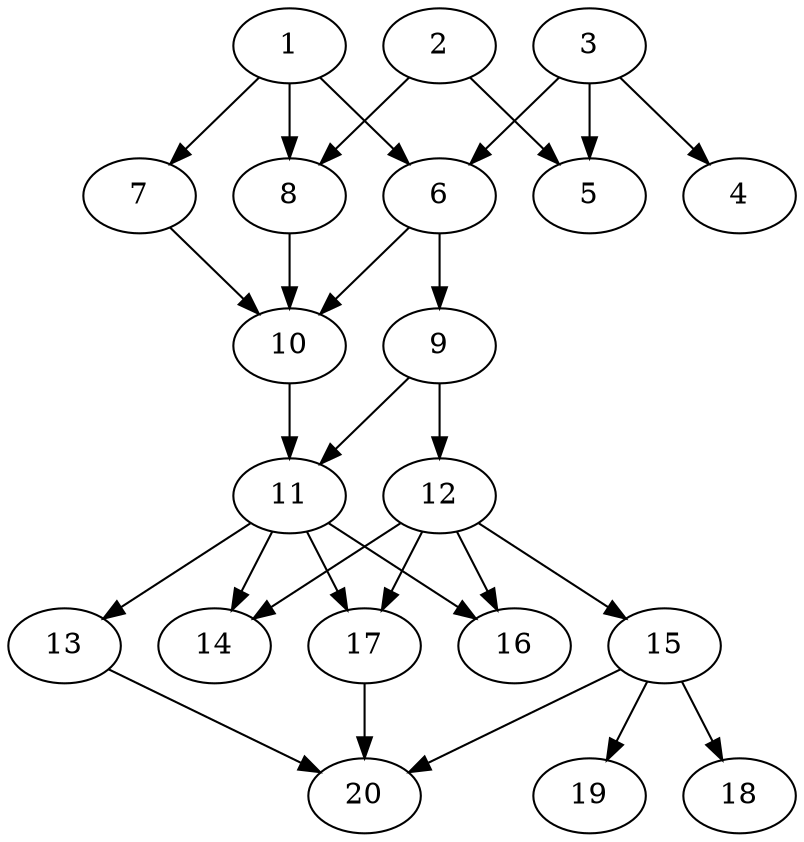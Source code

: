 // DAG automatically generated by daggen at Tue Jul 23 14:27:02 2019
// ./daggen --dot -n 20 --ccr 0.4 --fat 0.5 --regular 0.5 --density 0.7 --mindata 5242880 --maxdata 52428800 
digraph G {
  1 [size="85201920", alpha="0.06", expect_size="34080768"] 
  1 -> 6 [size ="34080768"]
  1 -> 7 [size ="34080768"]
  1 -> 8 [size ="34080768"]
  2 [size="65827840", alpha="0.16", expect_size="26331136"] 
  2 -> 5 [size ="26331136"]
  2 -> 8 [size ="26331136"]
  3 [size="58365440", alpha="0.10", expect_size="23346176"] 
  3 -> 4 [size ="23346176"]
  3 -> 5 [size ="23346176"]
  3 -> 6 [size ="23346176"]
  4 [size="44544000", alpha="0.08", expect_size="17817600"] 
  5 [size="67120640", alpha="0.09", expect_size="26848256"] 
  6 [size="127936000", alpha="0.09", expect_size="51174400"] 
  6 -> 9 [size ="51174400"]
  6 -> 10 [size ="51174400"]
  7 [size="29015040", alpha="0.19", expect_size="11606016"] 
  7 -> 10 [size ="11606016"]
  8 [size="40934400", alpha="0.01", expect_size="16373760"] 
  8 -> 10 [size ="16373760"]
  9 [size="85342720", alpha="0.19", expect_size="34137088"] 
  9 -> 11 [size ="34137088"]
  9 -> 12 [size ="34137088"]
  10 [size="86036480", alpha="0.16", expect_size="34414592"] 
  10 -> 11 [size ="34414592"]
  11 [size="22149120", alpha="0.05", expect_size="8859648"] 
  11 -> 13 [size ="8859648"]
  11 -> 14 [size ="8859648"]
  11 -> 16 [size ="8859648"]
  11 -> 17 [size ="8859648"]
  12 [size="55595520", alpha="0.16", expect_size="22238208"] 
  12 -> 14 [size ="22238208"]
  12 -> 15 [size ="22238208"]
  12 -> 16 [size ="22238208"]
  12 -> 17 [size ="22238208"]
  13 [size="32842240", alpha="0.12", expect_size="13136896"] 
  13 -> 20 [size ="13136896"]
  14 [size="92474880", alpha="0.02", expect_size="36989952"] 
  15 [size="21698560", alpha="0.07", expect_size="8679424"] 
  15 -> 18 [size ="8679424"]
  15 -> 19 [size ="8679424"]
  15 -> 20 [size ="8679424"]
  16 [size="73643520", alpha="0.15", expect_size="29457408"] 
  17 [size="125486080", alpha="0.04", expect_size="50194432"] 
  17 -> 20 [size ="50194432"]
  18 [size="118791680", alpha="0.09", expect_size="47516672"] 
  19 [size="125281280", alpha="0.19", expect_size="50112512"] 
  20 [size="121303040", alpha="0.12", expect_size="48521216"] 
}
